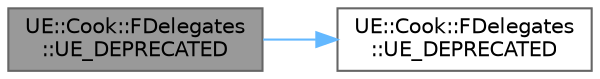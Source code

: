 digraph "UE::Cook::FDelegates::UE_DEPRECATED"
{
 // INTERACTIVE_SVG=YES
 // LATEX_PDF_SIZE
  bgcolor="transparent";
  edge [fontname=Helvetica,fontsize=10,labelfontname=Helvetica,labelfontsize=10];
  node [fontname=Helvetica,fontsize=10,shape=box,height=0.2,width=0.4];
  rankdir="LR";
  Node1 [id="Node000001",label="UE::Cook::FDelegates\l::UE_DEPRECATED",height=0.2,width=0.4,color="gray40", fillcolor="grey60", style="filled", fontcolor="black",tooltip=" "];
  Node1 -> Node2 [id="edge1_Node000001_Node000002",color="steelblue1",style="solid",tooltip=" "];
  Node2 [id="Node000002",label="UE::Cook::FDelegates\l::UE_DEPRECATED",height=0.2,width=0.4,color="grey40", fillcolor="white", style="filled",URL="$de/d65/structUE_1_1Cook_1_1FDelegates.html#a4c52890709cdb9ffd52198b568da594a",tooltip=" "];
}
